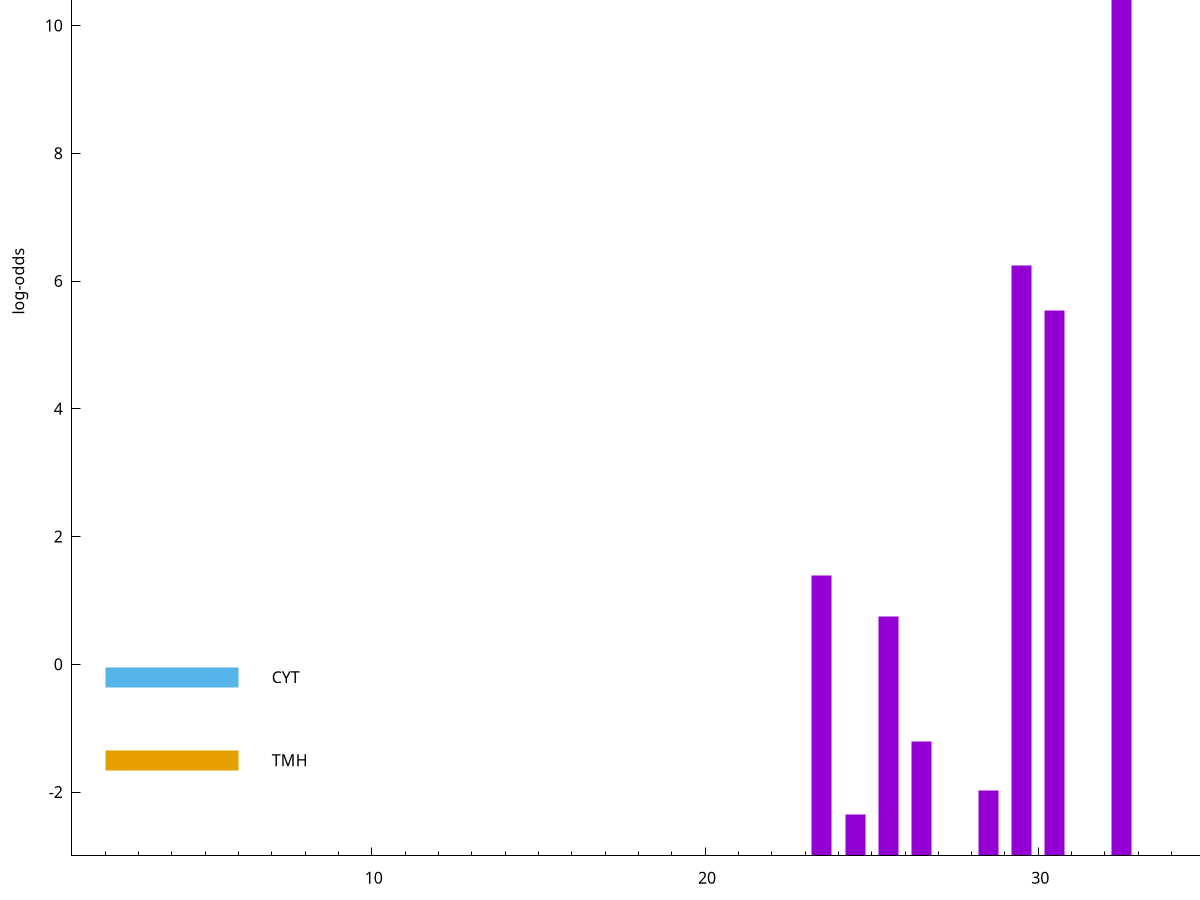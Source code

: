 set title "LipoP predictions for SRR4017833.gff"
set size 2., 1.4
set xrange [1:70] 
set mxtics 10
set yrange [-3:15]
set y2range [0:18]
set ylabel "log-odds"
set term postscript eps color solid "Helvetica" 30
set output "SRR4017833.gff196.eps"
set arrow from 2,10.6292 to 6,10.6292 nohead lt 1 lw 20
set label "SpI" at 7,10.6292
set arrow from 2,-0.200913 to 6,-0.200913 nohead lt 3 lw 20
set label "CYT" at 7,-0.200913
set arrow from 2,-1.50212 to 6,-1.50212 nohead lt 4 lw 20
set label "TMH" at 7,-1.50212
set arrow from 2,10.6292 to 6,10.6292 nohead lt 1 lw 20
set label "SpI" at 7,10.6292
# NOTE: The scores below are the log-odds scores with the threshold
# NOTE: subtracted (a hack to make gnuplot make the histogram all
# NOTE: look nice).
plot "-" axes x1y2 title "" with impulses lt 1 lw 20
32.500000 13.508400
29.500000 9.240810
30.500000 8.533670
23.500000 4.398180
25.500000 3.750379
26.500000 1.787580
28.500000 1.027810
24.500000 0.652860
e
exit
